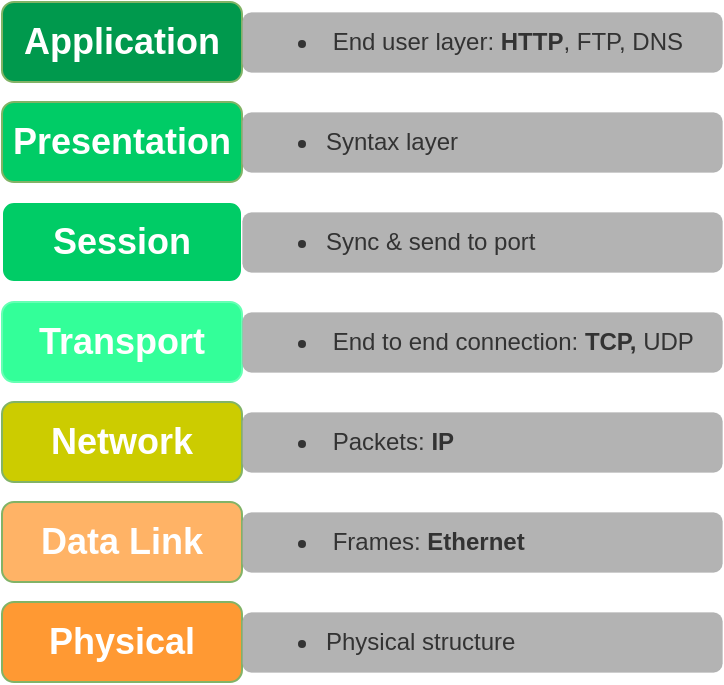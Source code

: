 <mxfile version="14.9.3" type="github">
  <diagram id="USvdxjiuD-IgqDXM83YR" name="Page-1">
    <mxGraphModel dx="1209" dy="652" grid="1" gridSize="10" guides="1" tooltips="1" connect="1" arrows="1" fold="1" page="1" pageScale="1" pageWidth="827" pageHeight="1169" math="0" shadow="0">
      <root>
        <mxCell id="0" />
        <mxCell id="1" parent="0" />
        <mxCell id="iriMk9ZSm3TEAcpo3P7N-1" value="Application" style="rounded=1;whiteSpace=wrap;html=1;fontSize=18;fontStyle=1;strokeColor=#82b366;fontColor=#FFFFFF;fillColor=#00994D;" vertex="1" parent="1">
          <mxGeometry x="160" y="160" width="120" height="40" as="geometry" />
        </mxCell>
        <mxCell id="iriMk9ZSm3TEAcpo3P7N-2" value="Presentation" style="rounded=1;whiteSpace=wrap;html=1;fontSize=18;fontStyle=1;strokeColor=#82b366;fontColor=#FFFFFF;fillColor=#00CC66;" vertex="1" parent="1">
          <mxGeometry x="160" y="210" width="120" height="40" as="geometry" />
        </mxCell>
        <mxCell id="iriMk9ZSm3TEAcpo3P7N-3" value="Session" style="rounded=1;whiteSpace=wrap;html=1;fontSize=18;fontStyle=1;fontColor=#FFFFFF;strokeColor=#FFFFFF;fillColor=#00CC66;" vertex="1" parent="1">
          <mxGeometry x="160" y="260" width="120" height="40" as="geometry" />
        </mxCell>
        <mxCell id="iriMk9ZSm3TEAcpo3P7N-4" value="Transport" style="rounded=1;whiteSpace=wrap;html=1;fontSize=18;fontStyle=1;fontColor=#FFFFFF;strokeColor=#66FFB3;fillColor=#33FF99;" vertex="1" parent="1">
          <mxGeometry x="160" y="310" width="120" height="40" as="geometry" />
        </mxCell>
        <mxCell id="iriMk9ZSm3TEAcpo3P7N-5" value="Network" style="rounded=1;whiteSpace=wrap;html=1;fontSize=18;fontStyle=1;strokeColor=#82b366;fontColor=#FFFFFF;fillColor=#CCCC00;" vertex="1" parent="1">
          <mxGeometry x="160" y="360" width="120" height="40" as="geometry" />
        </mxCell>
        <mxCell id="iriMk9ZSm3TEAcpo3P7N-6" value="Data Link" style="rounded=1;whiteSpace=wrap;html=1;fontSize=18;fontStyle=1;strokeColor=#82b366;fontColor=#FFFFFF;fillColor=#FFB366;" vertex="1" parent="1">
          <mxGeometry x="160" y="410" width="120" height="40" as="geometry" />
        </mxCell>
        <mxCell id="iriMk9ZSm3TEAcpo3P7N-7" value="Physical" style="rounded=1;whiteSpace=wrap;html=1;fontSize=18;fontStyle=1;strokeColor=#82b366;fontColor=#FFFFFF;fillColor=#FF9933;" vertex="1" parent="1">
          <mxGeometry x="160" y="460" width="120" height="40" as="geometry" />
        </mxCell>
        <mxCell id="iriMk9ZSm3TEAcpo3P7N-8" value="&lt;ul&gt;&lt;li&gt;&amp;nbsp;End user layer: &lt;b&gt;HTTP&lt;/b&gt;, FTP, DNS&lt;/li&gt;&lt;/ul&gt;" style="rounded=1;whiteSpace=wrap;html=1;fontSize=12;fontColor=#333333;strokeColor=#666666;strokeWidth=0;verticalAlign=middle;align=left;fillColor=#B3B3B3;" vertex="1" parent="1">
          <mxGeometry x="280" y="165" width="240" height="30" as="geometry" />
        </mxCell>
        <mxCell id="iriMk9ZSm3TEAcpo3P7N-9" value="&lt;ul&gt;&lt;li&gt;&amp;nbsp;End to end connection: &lt;b&gt;TCP, &lt;/b&gt;UDP&lt;/li&gt;&lt;/ul&gt;" style="rounded=1;whiteSpace=wrap;html=1;fontSize=12;fontColor=#333333;strokeColor=#666666;strokeWidth=0;verticalAlign=middle;align=left;fillColor=#B3B3B3;" vertex="1" parent="1">
          <mxGeometry x="280" y="315" width="240" height="30" as="geometry" />
        </mxCell>
        <mxCell id="iriMk9ZSm3TEAcpo3P7N-10" value="&lt;ul&gt;&lt;li&gt;&amp;nbsp;Packets: &lt;b&gt;IP&lt;/b&gt;&lt;/li&gt;&lt;/ul&gt;" style="rounded=1;whiteSpace=wrap;html=1;fontSize=12;fontColor=#333333;strokeColor=#666666;strokeWidth=0;verticalAlign=middle;align=left;fillColor=#B3B3B3;" vertex="1" parent="1">
          <mxGeometry x="280" y="365" width="240" height="30" as="geometry" />
        </mxCell>
        <mxCell id="iriMk9ZSm3TEAcpo3P7N-11" value="&lt;ul&gt;&lt;li&gt;Syntax layer&lt;/li&gt;&lt;/ul&gt;" style="rounded=1;whiteSpace=wrap;html=1;fontSize=12;fontColor=#333333;strokeColor=#666666;strokeWidth=0;verticalAlign=middle;align=left;fillColor=#B3B3B3;" vertex="1" parent="1">
          <mxGeometry x="280" y="215" width="240" height="30" as="geometry" />
        </mxCell>
        <mxCell id="iriMk9ZSm3TEAcpo3P7N-12" value="&lt;ul&gt;&lt;li&gt;Sync &amp;amp; send to port&lt;/li&gt;&lt;/ul&gt;" style="rounded=1;whiteSpace=wrap;html=1;fontSize=12;fontColor=#333333;strokeColor=#666666;strokeWidth=0;verticalAlign=middle;align=left;fillColor=#B3B3B3;" vertex="1" parent="1">
          <mxGeometry x="280" y="265" width="240" height="30" as="geometry" />
        </mxCell>
        <mxCell id="iriMk9ZSm3TEAcpo3P7N-13" value="&lt;ul&gt;&lt;li&gt;&amp;nbsp;Frames: &lt;b&gt;Ethernet&lt;/b&gt;&lt;/li&gt;&lt;/ul&gt;" style="rounded=1;whiteSpace=wrap;html=1;fontSize=12;fontColor=#333333;strokeColor=#666666;strokeWidth=0;verticalAlign=middle;align=left;fillColor=#B3B3B3;" vertex="1" parent="1">
          <mxGeometry x="280" y="415" width="240" height="30" as="geometry" />
        </mxCell>
        <mxCell id="iriMk9ZSm3TEAcpo3P7N-14" value="&lt;ul&gt;&lt;li&gt;Physical structure&lt;/li&gt;&lt;/ul&gt;" style="rounded=1;whiteSpace=wrap;html=1;fontSize=12;fontColor=#333333;strokeColor=#666666;strokeWidth=0;verticalAlign=middle;align=left;fillColor=#B3B3B3;" vertex="1" parent="1">
          <mxGeometry x="280" y="465" width="240" height="30" as="geometry" />
        </mxCell>
      </root>
    </mxGraphModel>
  </diagram>
</mxfile>
